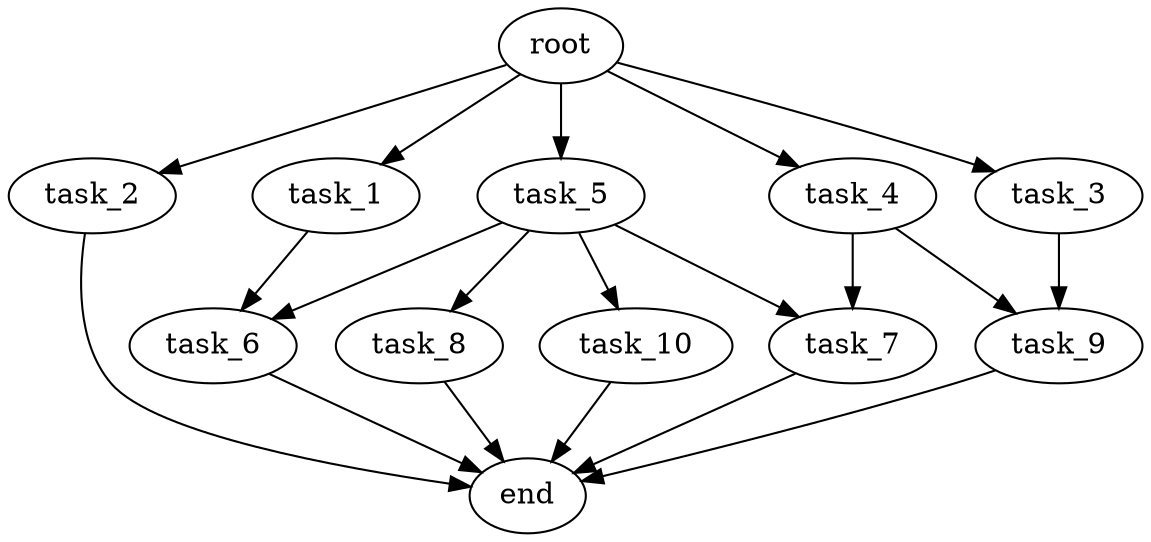 digraph G {
  root [size="0.000000e+00"];
  task_1 [size="4.589686e+09"];
  task_2 [size="2.573392e+09"];
  task_3 [size="1.862804e+09"];
  task_4 [size="7.366442e+09"];
  task_5 [size="7.907886e+09"];
  task_6 [size="5.678244e+09"];
  task_7 [size="7.573070e+09"];
  task_8 [size="1.755774e+09"];
  task_9 [size="8.561609e+09"];
  task_10 [size="8.970531e+09"];
  end [size="0.000000e+00"];

  root -> task_1 [size="1.000000e-12"];
  root -> task_2 [size="1.000000e-12"];
  root -> task_3 [size="1.000000e-12"];
  root -> task_4 [size="1.000000e-12"];
  root -> task_5 [size="1.000000e-12"];
  task_1 -> task_6 [size="2.839122e+08"];
  task_2 -> end [size="1.000000e-12"];
  task_3 -> task_9 [size="4.280804e+08"];
  task_4 -> task_7 [size="3.786535e+08"];
  task_4 -> task_9 [size="4.280804e+08"];
  task_5 -> task_6 [size="2.839122e+08"];
  task_5 -> task_7 [size="3.786535e+08"];
  task_5 -> task_8 [size="1.755774e+08"];
  task_5 -> task_10 [size="8.970531e+08"];
  task_6 -> end [size="1.000000e-12"];
  task_7 -> end [size="1.000000e-12"];
  task_8 -> end [size="1.000000e-12"];
  task_9 -> end [size="1.000000e-12"];
  task_10 -> end [size="1.000000e-12"];
}
